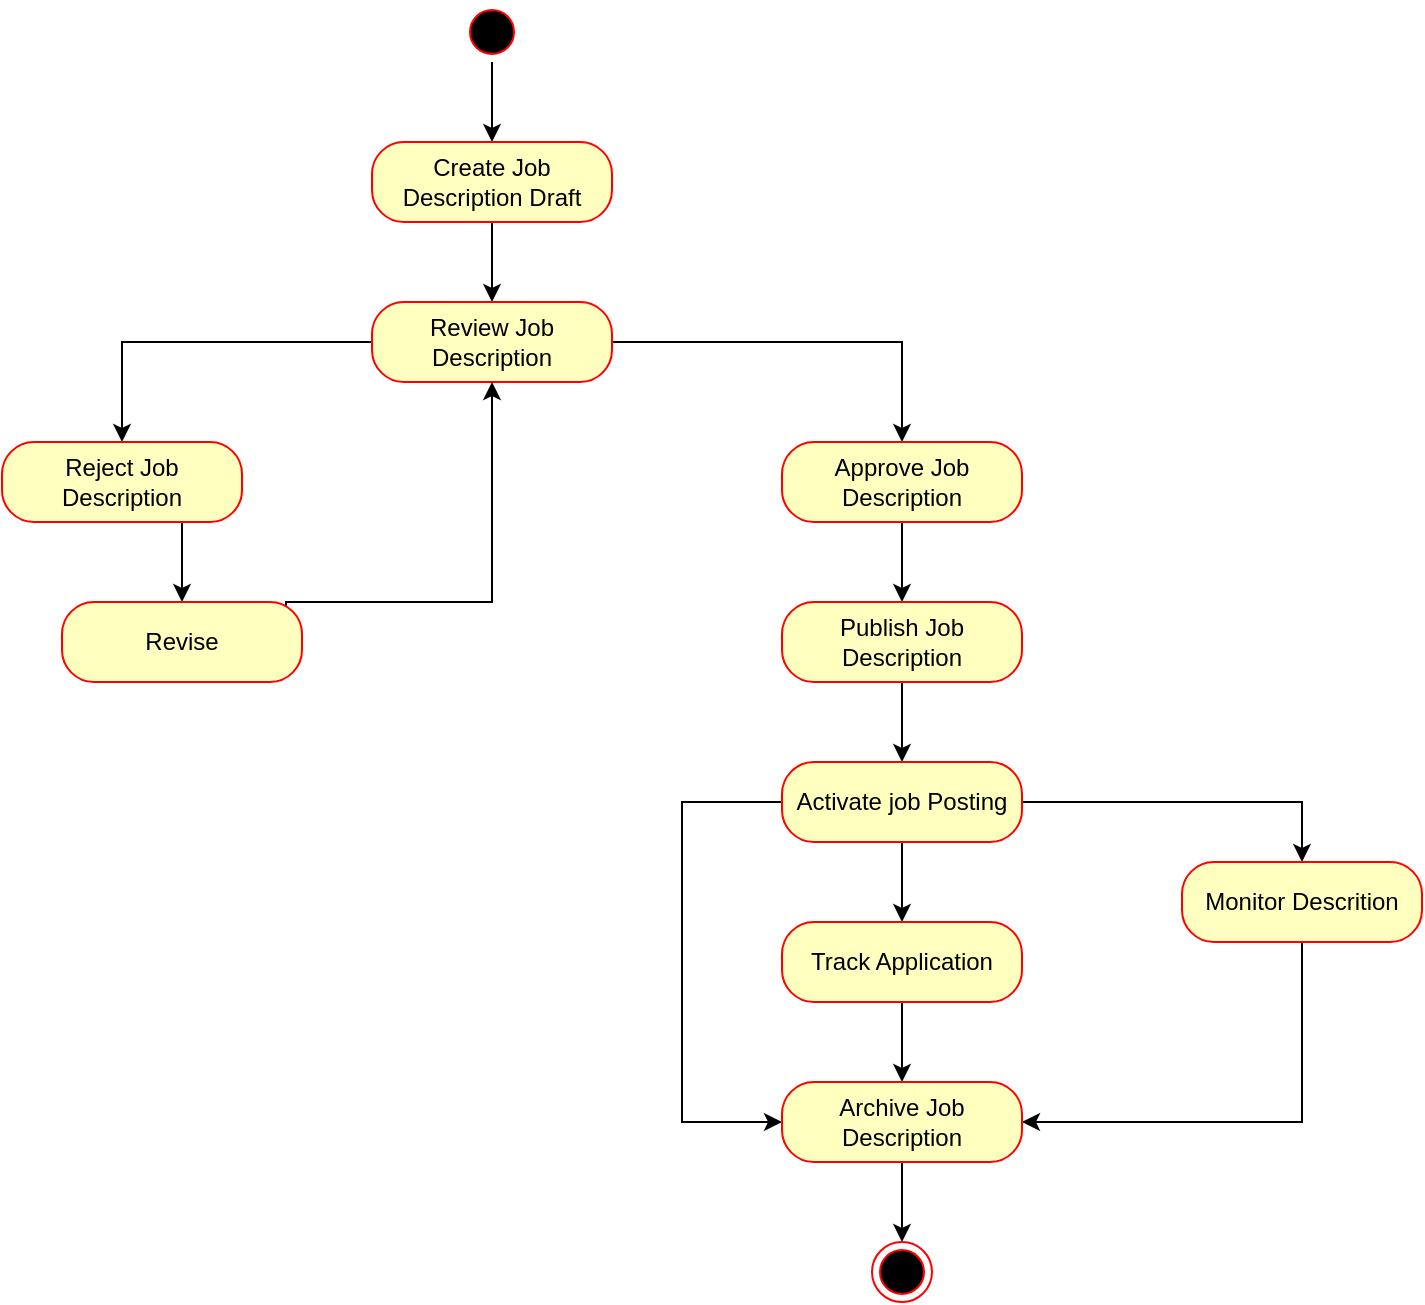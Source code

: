 <mxfile version="26.2.2">
  <diagram name="Page-1" id="2YBvvXClWsGukQMizWep">
    <mxGraphModel dx="788" dy="524" grid="1" gridSize="10" guides="1" tooltips="1" connect="1" arrows="1" fold="1" page="1" pageScale="1" pageWidth="850" pageHeight="1100" math="0" shadow="0">
      <root>
        <mxCell id="0" />
        <mxCell id="1" parent="0" />
        <mxCell id="BqTtxv4KJoI9e_aRz81Z-5" style="edgeStyle=orthogonalEdgeStyle;rounded=0;orthogonalLoop=1;jettySize=auto;html=1;exitX=0.5;exitY=1;exitDx=0;exitDy=0;" edge="1" parent="1" source="BqTtxv4KJoI9e_aRz81Z-1">
          <mxGeometry relative="1" as="geometry">
            <mxPoint x="425" y="170" as="targetPoint" />
          </mxGeometry>
        </mxCell>
        <mxCell id="BqTtxv4KJoI9e_aRz81Z-1" value="" style="ellipse;html=1;shape=startState;fillColor=#000000;strokeColor=#ff0000;" vertex="1" parent="1">
          <mxGeometry x="410" y="100" width="30" height="30" as="geometry" />
        </mxCell>
        <mxCell id="BqTtxv4KJoI9e_aRz81Z-6" style="edgeStyle=orthogonalEdgeStyle;rounded=0;orthogonalLoop=1;jettySize=auto;html=1;exitX=0.5;exitY=1;exitDx=0;exitDy=0;" edge="1" parent="1" source="BqTtxv4KJoI9e_aRz81Z-3" target="BqTtxv4KJoI9e_aRz81Z-7">
          <mxGeometry relative="1" as="geometry">
            <mxPoint x="425" y="250" as="targetPoint" />
          </mxGeometry>
        </mxCell>
        <mxCell id="BqTtxv4KJoI9e_aRz81Z-3" value="Create Job Description Draft" style="rounded=1;whiteSpace=wrap;html=1;arcSize=40;fontColor=#000000;fillColor=#ffffc0;strokeColor=#ff0000;" vertex="1" parent="1">
          <mxGeometry x="365" y="170" width="120" height="40" as="geometry" />
        </mxCell>
        <mxCell id="BqTtxv4KJoI9e_aRz81Z-9" style="edgeStyle=orthogonalEdgeStyle;rounded=0;orthogonalLoop=1;jettySize=auto;html=1;exitX=0;exitY=0.5;exitDx=0;exitDy=0;" edge="1" parent="1" source="BqTtxv4KJoI9e_aRz81Z-7" target="BqTtxv4KJoI9e_aRz81Z-10">
          <mxGeometry relative="1" as="geometry">
            <mxPoint x="280" y="330" as="targetPoint" />
          </mxGeometry>
        </mxCell>
        <mxCell id="BqTtxv4KJoI9e_aRz81Z-11" style="edgeStyle=orthogonalEdgeStyle;rounded=0;orthogonalLoop=1;jettySize=auto;html=1;exitX=1;exitY=0.5;exitDx=0;exitDy=0;" edge="1" parent="1" source="BqTtxv4KJoI9e_aRz81Z-7" target="BqTtxv4KJoI9e_aRz81Z-12">
          <mxGeometry relative="1" as="geometry">
            <mxPoint x="630" y="320" as="targetPoint" />
          </mxGeometry>
        </mxCell>
        <mxCell id="BqTtxv4KJoI9e_aRz81Z-7" value="Review Job Description" style="rounded=1;whiteSpace=wrap;html=1;arcSize=40;fontColor=#000000;fillColor=#ffffc0;strokeColor=#ff0000;" vertex="1" parent="1">
          <mxGeometry x="365" y="250" width="120" height="40" as="geometry" />
        </mxCell>
        <mxCell id="BqTtxv4KJoI9e_aRz81Z-16" style="edgeStyle=orthogonalEdgeStyle;rounded=0;orthogonalLoop=1;jettySize=auto;html=1;exitX=0.75;exitY=1;exitDx=0;exitDy=0;" edge="1" parent="1" source="BqTtxv4KJoI9e_aRz81Z-10" target="BqTtxv4KJoI9e_aRz81Z-17">
          <mxGeometry relative="1" as="geometry">
            <mxPoint x="270" y="420" as="targetPoint" />
          </mxGeometry>
        </mxCell>
        <mxCell id="BqTtxv4KJoI9e_aRz81Z-10" value="Reject Job Description" style="rounded=1;whiteSpace=wrap;html=1;arcSize=40;fontColor=#000000;fillColor=#ffffc0;strokeColor=#ff0000;" vertex="1" parent="1">
          <mxGeometry x="180" y="320" width="120" height="40" as="geometry" />
        </mxCell>
        <mxCell id="BqTtxv4KJoI9e_aRz81Z-20" style="edgeStyle=orthogonalEdgeStyle;rounded=0;orthogonalLoop=1;jettySize=auto;html=1;exitX=0.5;exitY=1;exitDx=0;exitDy=0;" edge="1" parent="1" source="BqTtxv4KJoI9e_aRz81Z-12" target="BqTtxv4KJoI9e_aRz81Z-21">
          <mxGeometry relative="1" as="geometry">
            <mxPoint x="630" y="410" as="targetPoint" />
          </mxGeometry>
        </mxCell>
        <mxCell id="BqTtxv4KJoI9e_aRz81Z-12" value="Approve Job Description" style="rounded=1;whiteSpace=wrap;html=1;arcSize=40;fontColor=#000000;fillColor=#ffffc0;strokeColor=#ff0000;" vertex="1" parent="1">
          <mxGeometry x="570" y="320" width="120" height="40" as="geometry" />
        </mxCell>
        <mxCell id="BqTtxv4KJoI9e_aRz81Z-19" style="edgeStyle=orthogonalEdgeStyle;rounded=0;orthogonalLoop=1;jettySize=auto;html=1;exitX=0.933;exitY=0.1;exitDx=0;exitDy=0;entryX=0.5;entryY=1;entryDx=0;entryDy=0;exitPerimeter=0;" edge="1" parent="1" source="BqTtxv4KJoI9e_aRz81Z-17" target="BqTtxv4KJoI9e_aRz81Z-7">
          <mxGeometry relative="1" as="geometry">
            <Array as="points">
              <mxPoint x="322" y="400" />
              <mxPoint x="425" y="400" />
            </Array>
          </mxGeometry>
        </mxCell>
        <mxCell id="BqTtxv4KJoI9e_aRz81Z-17" value="Revise" style="rounded=1;whiteSpace=wrap;html=1;arcSize=40;fontColor=#000000;fillColor=#ffffc0;strokeColor=#ff0000;" vertex="1" parent="1">
          <mxGeometry x="210" y="400" width="120" height="40" as="geometry" />
        </mxCell>
        <mxCell id="BqTtxv4KJoI9e_aRz81Z-22" style="edgeStyle=orthogonalEdgeStyle;rounded=0;orthogonalLoop=1;jettySize=auto;html=1;exitX=0.5;exitY=1;exitDx=0;exitDy=0;" edge="1" parent="1" source="BqTtxv4KJoI9e_aRz81Z-21" target="BqTtxv4KJoI9e_aRz81Z-23">
          <mxGeometry relative="1" as="geometry">
            <mxPoint x="630" y="490" as="targetPoint" />
          </mxGeometry>
        </mxCell>
        <mxCell id="BqTtxv4KJoI9e_aRz81Z-21" value="Publish Job Description" style="rounded=1;whiteSpace=wrap;html=1;arcSize=40;fontColor=#000000;fillColor=#ffffc0;strokeColor=#ff0000;" vertex="1" parent="1">
          <mxGeometry x="570" y="400" width="120" height="40" as="geometry" />
        </mxCell>
        <mxCell id="BqTtxv4KJoI9e_aRz81Z-31" style="edgeStyle=orthogonalEdgeStyle;rounded=0;orthogonalLoop=1;jettySize=auto;html=1;exitX=0.5;exitY=1;exitDx=0;exitDy=0;" edge="1" parent="1" source="BqTtxv4KJoI9e_aRz81Z-23" target="BqTtxv4KJoI9e_aRz81Z-32">
          <mxGeometry relative="1" as="geometry">
            <mxPoint x="630" y="560" as="targetPoint" />
          </mxGeometry>
        </mxCell>
        <mxCell id="BqTtxv4KJoI9e_aRz81Z-34" style="edgeStyle=orthogonalEdgeStyle;rounded=0;orthogonalLoop=1;jettySize=auto;html=1;exitX=1;exitY=0.5;exitDx=0;exitDy=0;" edge="1" parent="1" source="BqTtxv4KJoI9e_aRz81Z-23" target="BqTtxv4KJoI9e_aRz81Z-35">
          <mxGeometry relative="1" as="geometry">
            <mxPoint x="790" y="540" as="targetPoint" />
          </mxGeometry>
        </mxCell>
        <mxCell id="BqTtxv4KJoI9e_aRz81Z-38" style="edgeStyle=orthogonalEdgeStyle;rounded=0;orthogonalLoop=1;jettySize=auto;html=1;exitX=0;exitY=0.5;exitDx=0;exitDy=0;entryX=0;entryY=0.5;entryDx=0;entryDy=0;" edge="1" parent="1" target="BqTtxv4KJoI9e_aRz81Z-37">
          <mxGeometry relative="1" as="geometry">
            <mxPoint x="580" y="500" as="sourcePoint" />
            <mxPoint x="580" y="660" as="targetPoint" />
            <Array as="points">
              <mxPoint x="520" y="500" />
              <mxPoint x="520" y="660" />
            </Array>
          </mxGeometry>
        </mxCell>
        <mxCell id="BqTtxv4KJoI9e_aRz81Z-23" value="Activate job Posting" style="rounded=1;whiteSpace=wrap;html=1;arcSize=40;fontColor=#000000;fillColor=#ffffc0;strokeColor=#ff0000;" vertex="1" parent="1">
          <mxGeometry x="570" y="480" width="120" height="40" as="geometry" />
        </mxCell>
        <mxCell id="BqTtxv4KJoI9e_aRz81Z-36" style="edgeStyle=orthogonalEdgeStyle;rounded=0;orthogonalLoop=1;jettySize=auto;html=1;exitX=0.5;exitY=1;exitDx=0;exitDy=0;" edge="1" parent="1" source="BqTtxv4KJoI9e_aRz81Z-32" target="BqTtxv4KJoI9e_aRz81Z-37">
          <mxGeometry relative="1" as="geometry">
            <mxPoint x="630" y="650" as="targetPoint" />
          </mxGeometry>
        </mxCell>
        <mxCell id="BqTtxv4KJoI9e_aRz81Z-32" value="Track Application" style="rounded=1;whiteSpace=wrap;html=1;arcSize=40;fontColor=#000000;fillColor=#ffffc0;strokeColor=#ff0000;" vertex="1" parent="1">
          <mxGeometry x="570" y="560" width="120" height="40" as="geometry" />
        </mxCell>
        <mxCell id="BqTtxv4KJoI9e_aRz81Z-39" style="edgeStyle=orthogonalEdgeStyle;rounded=0;orthogonalLoop=1;jettySize=auto;html=1;exitX=0.5;exitY=1;exitDx=0;exitDy=0;entryX=1;entryY=0.5;entryDx=0;entryDy=0;" edge="1" parent="1" source="BqTtxv4KJoI9e_aRz81Z-35" target="BqTtxv4KJoI9e_aRz81Z-37">
          <mxGeometry relative="1" as="geometry" />
        </mxCell>
        <mxCell id="BqTtxv4KJoI9e_aRz81Z-35" value="Monitor Descrition" style="rounded=1;whiteSpace=wrap;html=1;arcSize=40;fontColor=#000000;fillColor=#ffffc0;strokeColor=#ff0000;" vertex="1" parent="1">
          <mxGeometry x="770" y="530" width="120" height="40" as="geometry" />
        </mxCell>
        <mxCell id="BqTtxv4KJoI9e_aRz81Z-40" style="edgeStyle=orthogonalEdgeStyle;rounded=0;orthogonalLoop=1;jettySize=auto;html=1;exitX=0.5;exitY=1;exitDx=0;exitDy=0;" edge="1" parent="1" source="BqTtxv4KJoI9e_aRz81Z-37" target="BqTtxv4KJoI9e_aRz81Z-41">
          <mxGeometry relative="1" as="geometry">
            <mxPoint x="630" y="720" as="targetPoint" />
          </mxGeometry>
        </mxCell>
        <mxCell id="BqTtxv4KJoI9e_aRz81Z-37" value="Archive Job Description" style="rounded=1;whiteSpace=wrap;html=1;arcSize=40;fontColor=#000000;fillColor=#ffffc0;strokeColor=#ff0000;" vertex="1" parent="1">
          <mxGeometry x="570" y="640" width="120" height="40" as="geometry" />
        </mxCell>
        <mxCell id="BqTtxv4KJoI9e_aRz81Z-41" value="" style="ellipse;html=1;shape=endState;fillColor=#000000;strokeColor=#ff0000;" vertex="1" parent="1">
          <mxGeometry x="615" y="720" width="30" height="30" as="geometry" />
        </mxCell>
      </root>
    </mxGraphModel>
  </diagram>
</mxfile>
